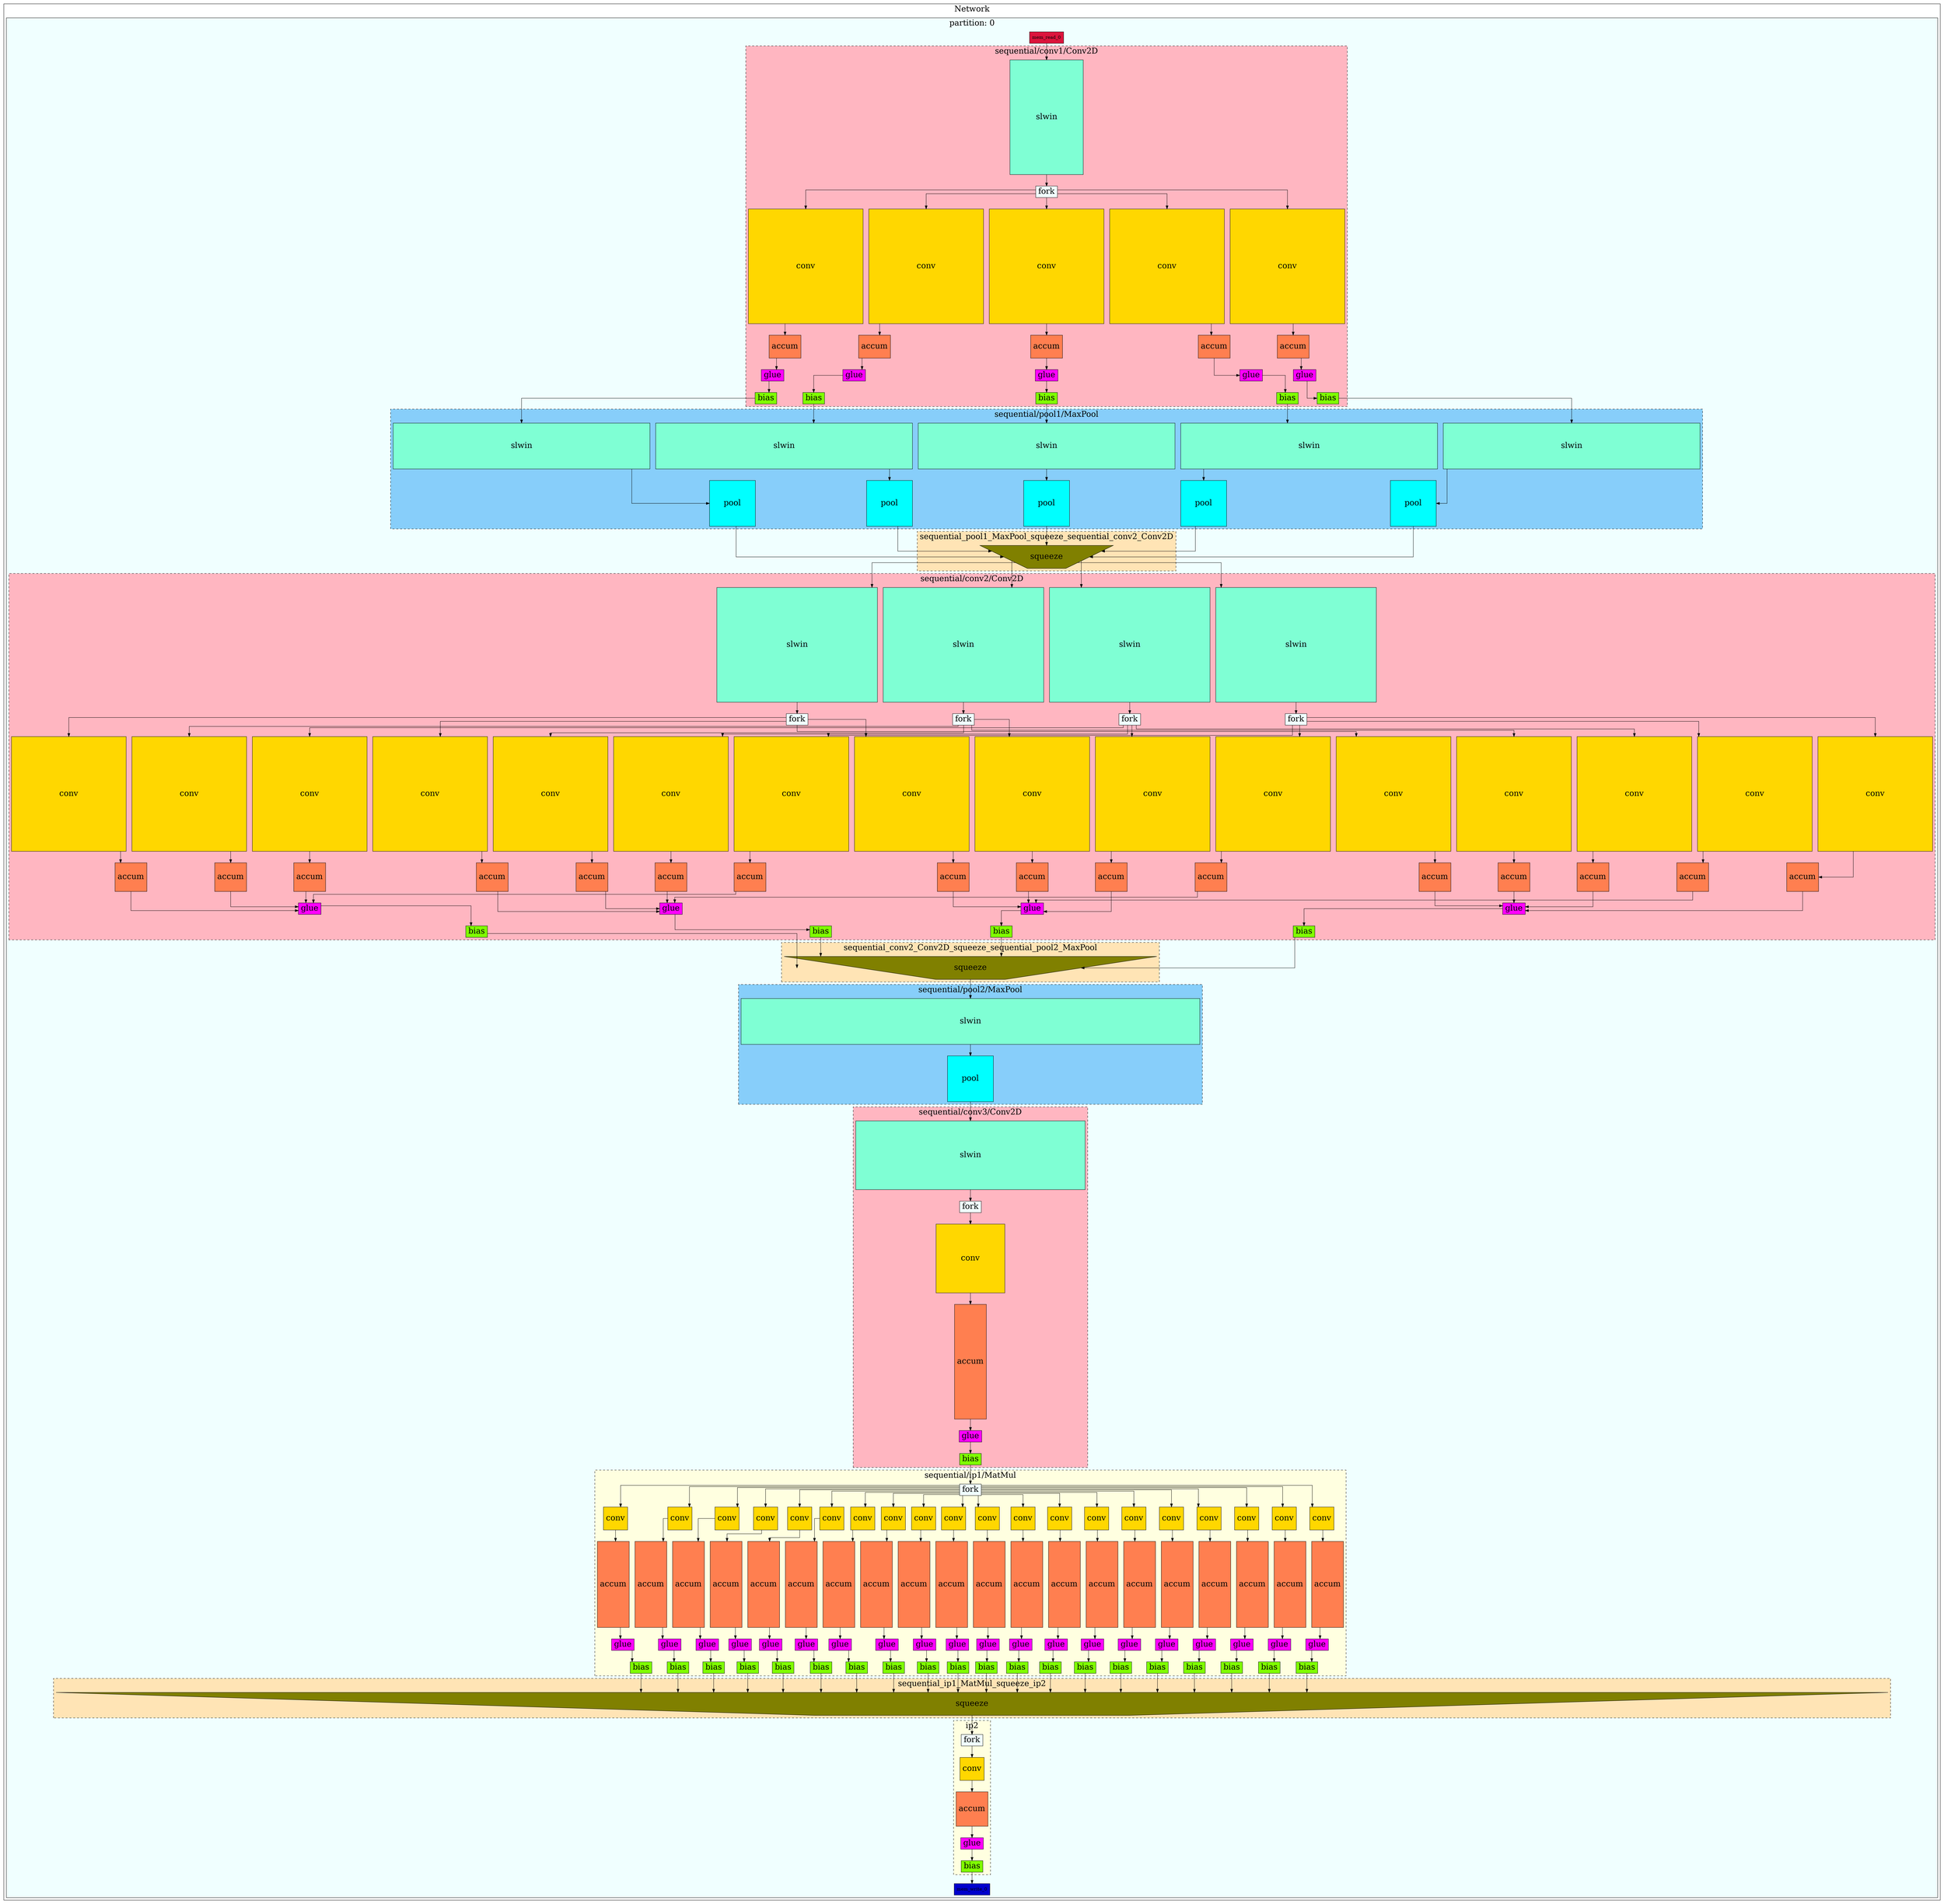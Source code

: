 digraph G {
fontsize=25;
splines=ortho;
subgraph cluster_network {
label=Network;
subgraph cluster_0 {
bgcolor=azure;
fontsize=25;
label="partition: 0";
spline=ortho;
mem_read_0 [fillcolor=crimson, shape=box, style=filled];
mem_write_0 [fillcolor=mediumblue, shape=box, style=filled];
subgraph "cluster_sequential/conv1/Conv2D" {
bgcolor=lightpink;
label="sequential/conv1/Conv2D";
style=dashed;
"sequential/conv1/Conv2D_sw_0_0" [fillcolor=aquamarine, fontsize=25, height=5, label=slwin, shape=box, style=filled, width=3.2];
"sequential/conv1/Conv2D_fork_0_0" [fillcolor=azure, fontsize=25, label=fork, shape=box, style=filled];
"sequential/conv1/Conv2D_sw_0_0" -> "sequential/conv1/Conv2D_fork_0_0";
"sequential/conv1/Conv2D_conv_0_0_0" [fillcolor=gold, fontsize=25, height=5, label=conv, shape=box, style=filled, width=5];
"sequential/conv1/Conv2D_accum_0_0_0" [fillcolor=coral, fontsize=25, height=1.0, label=accum, shape=box, style=filled];
"sequential/conv1/Conv2D_fork_0_0" -> "sequential/conv1/Conv2D_conv_0_0_0";
"sequential/conv1/Conv2D_conv_0_0_0" -> "sequential/conv1/Conv2D_accum_0_0_0";
"sequential/conv1/Conv2D_accum_0_0_0" -> "sequential/conv1/Conv2D_glue_0_0";
"sequential/conv1/Conv2D_conv_0_1_0" [fillcolor=gold, fontsize=25, height=5, label=conv, shape=box, style=filled, width=5];
"sequential/conv1/Conv2D_accum_0_1_0" [fillcolor=coral, fontsize=25, height=1.0, label=accum, shape=box, style=filled];
"sequential/conv1/Conv2D_fork_0_0" -> "sequential/conv1/Conv2D_conv_0_1_0";
"sequential/conv1/Conv2D_conv_0_1_0" -> "sequential/conv1/Conv2D_accum_0_1_0";
"sequential/conv1/Conv2D_accum_0_1_0" -> "sequential/conv1/Conv2D_glue_0_1";
"sequential/conv1/Conv2D_conv_0_2_0" [fillcolor=gold, fontsize=25, height=5, label=conv, shape=box, style=filled, width=5];
"sequential/conv1/Conv2D_accum_0_2_0" [fillcolor=coral, fontsize=25, height=1.0, label=accum, shape=box, style=filled];
"sequential/conv1/Conv2D_fork_0_0" -> "sequential/conv1/Conv2D_conv_0_2_0";
"sequential/conv1/Conv2D_conv_0_2_0" -> "sequential/conv1/Conv2D_accum_0_2_0";
"sequential/conv1/Conv2D_accum_0_2_0" -> "sequential/conv1/Conv2D_glue_0_2";
"sequential/conv1/Conv2D_conv_0_3_0" [fillcolor=gold, fontsize=25, height=5, label=conv, shape=box, style=filled, width=5];
"sequential/conv1/Conv2D_accum_0_3_0" [fillcolor=coral, fontsize=25, height=1.0, label=accum, shape=box, style=filled];
"sequential/conv1/Conv2D_fork_0_0" -> "sequential/conv1/Conv2D_conv_0_3_0";
"sequential/conv1/Conv2D_conv_0_3_0" -> "sequential/conv1/Conv2D_accum_0_3_0";
"sequential/conv1/Conv2D_accum_0_3_0" -> "sequential/conv1/Conv2D_glue_0_3";
"sequential/conv1/Conv2D_conv_0_4_0" [fillcolor=gold, fontsize=25, height=5, label=conv, shape=box, style=filled, width=5];
"sequential/conv1/Conv2D_accum_0_4_0" [fillcolor=coral, fontsize=25, height=1.0, label=accum, shape=box, style=filled];
"sequential/conv1/Conv2D_fork_0_0" -> "sequential/conv1/Conv2D_conv_0_4_0";
"sequential/conv1/Conv2D_conv_0_4_0" -> "sequential/conv1/Conv2D_accum_0_4_0";
"sequential/conv1/Conv2D_accum_0_4_0" -> "sequential/conv1/Conv2D_glue_0_4";
"sequential/conv1/Conv2D_glue_0_0" [fillcolor=fuchsia, fontsize=25, label=glue, shape=box, style=filled];
"sequential/conv1/Conv2D_bias_0_0" [fillcolor=chartreuse, fontsize=25, label=bias, shape=box, style=filled];
"sequential/conv1/Conv2D_glue_0_0" -> "sequential/conv1/Conv2D_bias_0_0";
"sequential/conv1/Conv2D_glue_0_1" [fillcolor=fuchsia, fontsize=25, label=glue, shape=box, style=filled];
"sequential/conv1/Conv2D_bias_0_1" [fillcolor=chartreuse, fontsize=25, label=bias, shape=box, style=filled];
"sequential/conv1/Conv2D_glue_0_1" -> "sequential/conv1/Conv2D_bias_0_1";
"sequential/conv1/Conv2D_glue_0_2" [fillcolor=fuchsia, fontsize=25, label=glue, shape=box, style=filled];
"sequential/conv1/Conv2D_bias_0_2" [fillcolor=chartreuse, fontsize=25, label=bias, shape=box, style=filled];
"sequential/conv1/Conv2D_glue_0_2" -> "sequential/conv1/Conv2D_bias_0_2";
"sequential/conv1/Conv2D_glue_0_3" [fillcolor=fuchsia, fontsize=25, label=glue, shape=box, style=filled];
"sequential/conv1/Conv2D_bias_0_3" [fillcolor=chartreuse, fontsize=25, label=bias, shape=box, style=filled];
"sequential/conv1/Conv2D_glue_0_3" -> "sequential/conv1/Conv2D_bias_0_3";
"sequential/conv1/Conv2D_glue_0_4" [fillcolor=fuchsia, fontsize=25, label=glue, shape=box, style=filled];
"sequential/conv1/Conv2D_bias_0_4" [fillcolor=chartreuse, fontsize=25, label=bias, shape=box, style=filled];
"sequential/conv1/Conv2D_glue_0_4" -> "sequential/conv1/Conv2D_bias_0_4";
}

mem_read_0 -> "sequential/conv1/Conv2D_sw_0_0";
subgraph "cluster_sequential/pool1/MaxPool" {
bgcolor=lightskyblue;
label="sequential/pool1/MaxPool";
style=dashed;
"sequential/pool1/MaxPool_sw_0" [fillcolor=aquamarine, fontsize=25, height=2, label=slwin, shape=box, style=filled, width=11.200000000000001];
"sequential/pool1/MaxPool_pool_0" [fillcolor=cyan, fontsize=25, height=2, label=pool, shape=box, style=filled, width=2];
"sequential/pool1/MaxPool_sw_0" -> "sequential/pool1/MaxPool_pool_0";
"sequential/pool1/MaxPool_sw_1" [fillcolor=aquamarine, fontsize=25, height=2, label=slwin, shape=box, style=filled, width=11.200000000000001];
"sequential/pool1/MaxPool_pool_1" [fillcolor=cyan, fontsize=25, height=2, label=pool, shape=box, style=filled, width=2];
"sequential/pool1/MaxPool_sw_1" -> "sequential/pool1/MaxPool_pool_1";
"sequential/pool1/MaxPool_sw_2" [fillcolor=aquamarine, fontsize=25, height=2, label=slwin, shape=box, style=filled, width=11.200000000000001];
"sequential/pool1/MaxPool_pool_2" [fillcolor=cyan, fontsize=25, height=2, label=pool, shape=box, style=filled, width=2];
"sequential/pool1/MaxPool_sw_2" -> "sequential/pool1/MaxPool_pool_2";
"sequential/pool1/MaxPool_sw_3" [fillcolor=aquamarine, fontsize=25, height=2, label=slwin, shape=box, style=filled, width=11.200000000000001];
"sequential/pool1/MaxPool_pool_3" [fillcolor=cyan, fontsize=25, height=2, label=pool, shape=box, style=filled, width=2];
"sequential/pool1/MaxPool_sw_3" -> "sequential/pool1/MaxPool_pool_3";
"sequential/pool1/MaxPool_sw_4" [fillcolor=aquamarine, fontsize=25, height=2, label=slwin, shape=box, style=filled, width=11.200000000000001];
"sequential/pool1/MaxPool_pool_4" [fillcolor=cyan, fontsize=25, height=2, label=pool, shape=box, style=filled, width=2];
"sequential/pool1/MaxPool_sw_4" -> "sequential/pool1/MaxPool_pool_4";
}

subgraph "cluster_sequential/conv2/Conv2D" {
bgcolor=lightpink;
label="sequential/conv2/Conv2D";
style=dashed;
"sequential/conv2/Conv2D_sw_0_0" [fillcolor=aquamarine, fontsize=25, height=5, label=slwin, shape=box, style=filled, width=7.0];
"sequential/conv2/Conv2D_fork_0_0" [fillcolor=azure, fontsize=25, label=fork, shape=box, style=filled];
"sequential/conv2/Conv2D_sw_0_0" -> "sequential/conv2/Conv2D_fork_0_0";
"sequential/conv2/Conv2D_conv_0_0_0" [fillcolor=gold, fontsize=25, height=5, label=conv, shape=box, style=filled, width=5];
"sequential/conv2/Conv2D_accum_0_0_0" [fillcolor=coral, fontsize=25, height=1.25, label=accum, shape=box, style=filled];
"sequential/conv2/Conv2D_fork_0_0" -> "sequential/conv2/Conv2D_conv_0_0_0";
"sequential/conv2/Conv2D_conv_0_0_0" -> "sequential/conv2/Conv2D_accum_0_0_0";
"sequential/conv2/Conv2D_accum_0_0_0" -> "sequential/conv2/Conv2D_glue_0_0";
"sequential/conv2/Conv2D_conv_0_1_0" [fillcolor=gold, fontsize=25, height=5, label=conv, shape=box, style=filled, width=5];
"sequential/conv2/Conv2D_accum_0_1_0" [fillcolor=coral, fontsize=25, height=1.25, label=accum, shape=box, style=filled];
"sequential/conv2/Conv2D_fork_0_0" -> "sequential/conv2/Conv2D_conv_0_1_0";
"sequential/conv2/Conv2D_conv_0_1_0" -> "sequential/conv2/Conv2D_accum_0_1_0";
"sequential/conv2/Conv2D_accum_0_1_0" -> "sequential/conv2/Conv2D_glue_0_1";
"sequential/conv2/Conv2D_conv_0_2_0" [fillcolor=gold, fontsize=25, height=5, label=conv, shape=box, style=filled, width=5];
"sequential/conv2/Conv2D_accum_0_2_0" [fillcolor=coral, fontsize=25, height=1.25, label=accum, shape=box, style=filled];
"sequential/conv2/Conv2D_fork_0_0" -> "sequential/conv2/Conv2D_conv_0_2_0";
"sequential/conv2/Conv2D_conv_0_2_0" -> "sequential/conv2/Conv2D_accum_0_2_0";
"sequential/conv2/Conv2D_accum_0_2_0" -> "sequential/conv2/Conv2D_glue_0_2";
"sequential/conv2/Conv2D_conv_0_3_0" [fillcolor=gold, fontsize=25, height=5, label=conv, shape=box, style=filled, width=5];
"sequential/conv2/Conv2D_accum_0_3_0" [fillcolor=coral, fontsize=25, height=1.25, label=accum, shape=box, style=filled];
"sequential/conv2/Conv2D_fork_0_0" -> "sequential/conv2/Conv2D_conv_0_3_0";
"sequential/conv2/Conv2D_conv_0_3_0" -> "sequential/conv2/Conv2D_accum_0_3_0";
"sequential/conv2/Conv2D_accum_0_3_0" -> "sequential/conv2/Conv2D_glue_0_3";
"sequential/conv2/Conv2D_sw_0_1" [fillcolor=aquamarine, fontsize=25, height=5, label=slwin, shape=box, style=filled, width=7.0];
"sequential/conv2/Conv2D_fork_0_1" [fillcolor=azure, fontsize=25, label=fork, shape=box, style=filled];
"sequential/conv2/Conv2D_sw_0_1" -> "sequential/conv2/Conv2D_fork_0_1";
"sequential/conv2/Conv2D_conv_0_0_1" [fillcolor=gold, fontsize=25, height=5, label=conv, shape=box, style=filled, width=5];
"sequential/conv2/Conv2D_accum_0_0_1" [fillcolor=coral, fontsize=25, height=1.25, label=accum, shape=box, style=filled];
"sequential/conv2/Conv2D_fork_0_1" -> "sequential/conv2/Conv2D_conv_0_0_1";
"sequential/conv2/Conv2D_conv_0_0_1" -> "sequential/conv2/Conv2D_accum_0_0_1";
"sequential/conv2/Conv2D_accum_0_0_1" -> "sequential/conv2/Conv2D_glue_0_0";
"sequential/conv2/Conv2D_conv_0_1_1" [fillcolor=gold, fontsize=25, height=5, label=conv, shape=box, style=filled, width=5];
"sequential/conv2/Conv2D_accum_0_1_1" [fillcolor=coral, fontsize=25, height=1.25, label=accum, shape=box, style=filled];
"sequential/conv2/Conv2D_fork_0_1" -> "sequential/conv2/Conv2D_conv_0_1_1";
"sequential/conv2/Conv2D_conv_0_1_1" -> "sequential/conv2/Conv2D_accum_0_1_1";
"sequential/conv2/Conv2D_accum_0_1_1" -> "sequential/conv2/Conv2D_glue_0_1";
"sequential/conv2/Conv2D_conv_0_2_1" [fillcolor=gold, fontsize=25, height=5, label=conv, shape=box, style=filled, width=5];
"sequential/conv2/Conv2D_accum_0_2_1" [fillcolor=coral, fontsize=25, height=1.25, label=accum, shape=box, style=filled];
"sequential/conv2/Conv2D_fork_0_1" -> "sequential/conv2/Conv2D_conv_0_2_1";
"sequential/conv2/Conv2D_conv_0_2_1" -> "sequential/conv2/Conv2D_accum_0_2_1";
"sequential/conv2/Conv2D_accum_0_2_1" -> "sequential/conv2/Conv2D_glue_0_2";
"sequential/conv2/Conv2D_conv_0_3_1" [fillcolor=gold, fontsize=25, height=5, label=conv, shape=box, style=filled, width=5];
"sequential/conv2/Conv2D_accum_0_3_1" [fillcolor=coral, fontsize=25, height=1.25, label=accum, shape=box, style=filled];
"sequential/conv2/Conv2D_fork_0_1" -> "sequential/conv2/Conv2D_conv_0_3_1";
"sequential/conv2/Conv2D_conv_0_3_1" -> "sequential/conv2/Conv2D_accum_0_3_1";
"sequential/conv2/Conv2D_accum_0_3_1" -> "sequential/conv2/Conv2D_glue_0_3";
"sequential/conv2/Conv2D_sw_0_2" [fillcolor=aquamarine, fontsize=25, height=5, label=slwin, shape=box, style=filled, width=7.0];
"sequential/conv2/Conv2D_fork_0_2" [fillcolor=azure, fontsize=25, label=fork, shape=box, style=filled];
"sequential/conv2/Conv2D_sw_0_2" -> "sequential/conv2/Conv2D_fork_0_2";
"sequential/conv2/Conv2D_conv_0_0_2" [fillcolor=gold, fontsize=25, height=5, label=conv, shape=box, style=filled, width=5];
"sequential/conv2/Conv2D_accum_0_0_2" [fillcolor=coral, fontsize=25, height=1.25, label=accum, shape=box, style=filled];
"sequential/conv2/Conv2D_fork_0_2" -> "sequential/conv2/Conv2D_conv_0_0_2";
"sequential/conv2/Conv2D_conv_0_0_2" -> "sequential/conv2/Conv2D_accum_0_0_2";
"sequential/conv2/Conv2D_accum_0_0_2" -> "sequential/conv2/Conv2D_glue_0_0";
"sequential/conv2/Conv2D_conv_0_1_2" [fillcolor=gold, fontsize=25, height=5, label=conv, shape=box, style=filled, width=5];
"sequential/conv2/Conv2D_accum_0_1_2" [fillcolor=coral, fontsize=25, height=1.25, label=accum, shape=box, style=filled];
"sequential/conv2/Conv2D_fork_0_2" -> "sequential/conv2/Conv2D_conv_0_1_2";
"sequential/conv2/Conv2D_conv_0_1_2" -> "sequential/conv2/Conv2D_accum_0_1_2";
"sequential/conv2/Conv2D_accum_0_1_2" -> "sequential/conv2/Conv2D_glue_0_1";
"sequential/conv2/Conv2D_conv_0_2_2" [fillcolor=gold, fontsize=25, height=5, label=conv, shape=box, style=filled, width=5];
"sequential/conv2/Conv2D_accum_0_2_2" [fillcolor=coral, fontsize=25, height=1.25, label=accum, shape=box, style=filled];
"sequential/conv2/Conv2D_fork_0_2" -> "sequential/conv2/Conv2D_conv_0_2_2";
"sequential/conv2/Conv2D_conv_0_2_2" -> "sequential/conv2/Conv2D_accum_0_2_2";
"sequential/conv2/Conv2D_accum_0_2_2" -> "sequential/conv2/Conv2D_glue_0_2";
"sequential/conv2/Conv2D_conv_0_3_2" [fillcolor=gold, fontsize=25, height=5, label=conv, shape=box, style=filled, width=5];
"sequential/conv2/Conv2D_accum_0_3_2" [fillcolor=coral, fontsize=25, height=1.25, label=accum, shape=box, style=filled];
"sequential/conv2/Conv2D_fork_0_2" -> "sequential/conv2/Conv2D_conv_0_3_2";
"sequential/conv2/Conv2D_conv_0_3_2" -> "sequential/conv2/Conv2D_accum_0_3_2";
"sequential/conv2/Conv2D_accum_0_3_2" -> "sequential/conv2/Conv2D_glue_0_3";
"sequential/conv2/Conv2D_sw_0_3" [fillcolor=aquamarine, fontsize=25, height=5, label=slwin, shape=box, style=filled, width=7.0];
"sequential/conv2/Conv2D_fork_0_3" [fillcolor=azure, fontsize=25, label=fork, shape=box, style=filled];
"sequential/conv2/Conv2D_sw_0_3" -> "sequential/conv2/Conv2D_fork_0_3";
"sequential/conv2/Conv2D_conv_0_0_3" [fillcolor=gold, fontsize=25, height=5, label=conv, shape=box, style=filled, width=5];
"sequential/conv2/Conv2D_accum_0_0_3" [fillcolor=coral, fontsize=25, height=1.25, label=accum, shape=box, style=filled];
"sequential/conv2/Conv2D_fork_0_3" -> "sequential/conv2/Conv2D_conv_0_0_3";
"sequential/conv2/Conv2D_conv_0_0_3" -> "sequential/conv2/Conv2D_accum_0_0_3";
"sequential/conv2/Conv2D_accum_0_0_3" -> "sequential/conv2/Conv2D_glue_0_0";
"sequential/conv2/Conv2D_conv_0_1_3" [fillcolor=gold, fontsize=25, height=5, label=conv, shape=box, style=filled, width=5];
"sequential/conv2/Conv2D_accum_0_1_3" [fillcolor=coral, fontsize=25, height=1.25, label=accum, shape=box, style=filled];
"sequential/conv2/Conv2D_fork_0_3" -> "sequential/conv2/Conv2D_conv_0_1_3";
"sequential/conv2/Conv2D_conv_0_1_3" -> "sequential/conv2/Conv2D_accum_0_1_3";
"sequential/conv2/Conv2D_accum_0_1_3" -> "sequential/conv2/Conv2D_glue_0_1";
"sequential/conv2/Conv2D_conv_0_2_3" [fillcolor=gold, fontsize=25, height=5, label=conv, shape=box, style=filled, width=5];
"sequential/conv2/Conv2D_accum_0_2_3" [fillcolor=coral, fontsize=25, height=1.25, label=accum, shape=box, style=filled];
"sequential/conv2/Conv2D_fork_0_3" -> "sequential/conv2/Conv2D_conv_0_2_3";
"sequential/conv2/Conv2D_conv_0_2_3" -> "sequential/conv2/Conv2D_accum_0_2_3";
"sequential/conv2/Conv2D_accum_0_2_3" -> "sequential/conv2/Conv2D_glue_0_2";
"sequential/conv2/Conv2D_conv_0_3_3" [fillcolor=gold, fontsize=25, height=5, label=conv, shape=box, style=filled, width=5];
"sequential/conv2/Conv2D_accum_0_3_3" [fillcolor=coral, fontsize=25, height=1.25, label=accum, shape=box, style=filled];
"sequential/conv2/Conv2D_fork_0_3" -> "sequential/conv2/Conv2D_conv_0_3_3";
"sequential/conv2/Conv2D_conv_0_3_3" -> "sequential/conv2/Conv2D_accum_0_3_3";
"sequential/conv2/Conv2D_accum_0_3_3" -> "sequential/conv2/Conv2D_glue_0_3";
"sequential/conv2/Conv2D_glue_0_0" [fillcolor=fuchsia, fontsize=25, label=glue, shape=box, style=filled];
"sequential/conv2/Conv2D_bias_0_0" [fillcolor=chartreuse, fontsize=25, label=bias, shape=box, style=filled];
"sequential/conv2/Conv2D_glue_0_0" -> "sequential/conv2/Conv2D_bias_0_0";
"sequential/conv2/Conv2D_glue_0_1" [fillcolor=fuchsia, fontsize=25, label=glue, shape=box, style=filled];
"sequential/conv2/Conv2D_bias_0_1" [fillcolor=chartreuse, fontsize=25, label=bias, shape=box, style=filled];
"sequential/conv2/Conv2D_glue_0_1" -> "sequential/conv2/Conv2D_bias_0_1";
"sequential/conv2/Conv2D_glue_0_2" [fillcolor=fuchsia, fontsize=25, label=glue, shape=box, style=filled];
"sequential/conv2/Conv2D_bias_0_2" [fillcolor=chartreuse, fontsize=25, label=bias, shape=box, style=filled];
"sequential/conv2/Conv2D_glue_0_2" -> "sequential/conv2/Conv2D_bias_0_2";
"sequential/conv2/Conv2D_glue_0_3" [fillcolor=fuchsia, fontsize=25, label=glue, shape=box, style=filled];
"sequential/conv2/Conv2D_bias_0_3" [fillcolor=chartreuse, fontsize=25, label=bias, shape=box, style=filled];
"sequential/conv2/Conv2D_glue_0_3" -> "sequential/conv2/Conv2D_bias_0_3";
}

subgraph "cluster_sequential/pool2/MaxPool" {
bgcolor=lightskyblue;
label="sequential/pool2/MaxPool";
style=dashed;
"sequential/pool2/MaxPool_sw_0" [fillcolor=aquamarine, fontsize=25, height=2, label=slwin, shape=box, style=filled, width=20.0];
"sequential/pool2/MaxPool_pool_0" [fillcolor=cyan, fontsize=25, height=2, label=pool, shape=box, style=filled, width=2];
"sequential/pool2/MaxPool_sw_0" -> "sequential/pool2/MaxPool_pool_0";
}

subgraph "cluster_sequential/conv3/Conv2D" {
bgcolor=lightpink;
label="sequential/conv3/Conv2D";
style=dashed;
"sequential/conv3/Conv2D_sw_0_0" [fillcolor=aquamarine, fontsize=25, height=3, label=slwin, shape=box, style=filled, width=10.0];
"sequential/conv3/Conv2D_fork_0_0" [fillcolor=azure, fontsize=25, label=fork, shape=box, style=filled];
"sequential/conv3/Conv2D_sw_0_0" -> "sequential/conv3/Conv2D_fork_0_0";
"sequential/conv3/Conv2D_conv_0_0_0" [fillcolor=gold, fontsize=25, height=3, label=conv, shape=box, style=filled, width=3];
"sequential/conv3/Conv2D_accum_0_0_0" [fillcolor=coral, fontsize=25, height=5.0, label=accum, shape=box, style=filled];
"sequential/conv3/Conv2D_fork_0_0" -> "sequential/conv3/Conv2D_conv_0_0_0";
"sequential/conv3/Conv2D_conv_0_0_0" -> "sequential/conv3/Conv2D_accum_0_0_0";
"sequential/conv3/Conv2D_accum_0_0_0" -> "sequential/conv3/Conv2D_glue_0_0";
"sequential/conv3/Conv2D_glue_0_0" [fillcolor=fuchsia, fontsize=25, label=glue, shape=box, style=filled];
"sequential/conv3/Conv2D_bias_0_0" [fillcolor=chartreuse, fontsize=25, label=bias, shape=box, style=filled];
"sequential/conv3/Conv2D_glue_0_0" -> "sequential/conv3/Conv2D_bias_0_0";
}

subgraph "cluster_sequential/ip1/MatMul" {
bgcolor=lightyellow;
label="sequential/ip1/MatMul";
style=dashed;
"sequential/ip1/MatMul_fork_0" [fillcolor=azure, fontsize=25, label=fork, shape=box, style=filled];
"sequential/ip1/MatMul_conv_0_0" [fillcolor=gold, fontsize=25, height=1, label=conv, shape=box, style=filled, width=1];
"sequential/ip1/MatMul_accum_0_0" [fillcolor=coral, fontsize=25, height=3.75, label=accum, shape=box, style=filled];
"sequential/ip1/MatMul_glue_0" [fillcolor=fuchsia, fontsize=25, label=glue, shape=box, style=filled];
"sequential/ip1/MatMul_bias_0" [fillcolor=chartreuse, fontsize=25, label=bias, shape=box, style=filled];
"sequential/ip1/MatMul_fork_0" -> "sequential/ip1/MatMul_conv_0_0";
"sequential/ip1/MatMul_conv_0_0" -> "sequential/ip1/MatMul_accum_0_0";
"sequential/ip1/MatMul_accum_0_0" -> "sequential/ip1/MatMul_glue_0";
"sequential/ip1/MatMul_glue_0" -> "sequential/ip1/MatMul_bias_0";
"sequential/ip1/MatMul_conv_1_0" [fillcolor=gold, fontsize=25, height=1, label=conv, shape=box, style=filled, width=1];
"sequential/ip1/MatMul_accum_1_0" [fillcolor=coral, fontsize=25, height=3.75, label=accum, shape=box, style=filled];
"sequential/ip1/MatMul_glue_1" [fillcolor=fuchsia, fontsize=25, label=glue, shape=box, style=filled];
"sequential/ip1/MatMul_bias_1" [fillcolor=chartreuse, fontsize=25, label=bias, shape=box, style=filled];
"sequential/ip1/MatMul_fork_0" -> "sequential/ip1/MatMul_conv_1_0";
"sequential/ip1/MatMul_conv_1_0" -> "sequential/ip1/MatMul_accum_1_0";
"sequential/ip1/MatMul_accum_1_0" -> "sequential/ip1/MatMul_glue_1";
"sequential/ip1/MatMul_glue_1" -> "sequential/ip1/MatMul_bias_1";
"sequential/ip1/MatMul_conv_2_0" [fillcolor=gold, fontsize=25, height=1, label=conv, shape=box, style=filled, width=1];
"sequential/ip1/MatMul_accum_2_0" [fillcolor=coral, fontsize=25, height=3.75, label=accum, shape=box, style=filled];
"sequential/ip1/MatMul_glue_2" [fillcolor=fuchsia, fontsize=25, label=glue, shape=box, style=filled];
"sequential/ip1/MatMul_bias_2" [fillcolor=chartreuse, fontsize=25, label=bias, shape=box, style=filled];
"sequential/ip1/MatMul_fork_0" -> "sequential/ip1/MatMul_conv_2_0";
"sequential/ip1/MatMul_conv_2_0" -> "sequential/ip1/MatMul_accum_2_0";
"sequential/ip1/MatMul_accum_2_0" -> "sequential/ip1/MatMul_glue_2";
"sequential/ip1/MatMul_glue_2" -> "sequential/ip1/MatMul_bias_2";
"sequential/ip1/MatMul_conv_3_0" [fillcolor=gold, fontsize=25, height=1, label=conv, shape=box, style=filled, width=1];
"sequential/ip1/MatMul_accum_3_0" [fillcolor=coral, fontsize=25, height=3.75, label=accum, shape=box, style=filled];
"sequential/ip1/MatMul_glue_3" [fillcolor=fuchsia, fontsize=25, label=glue, shape=box, style=filled];
"sequential/ip1/MatMul_bias_3" [fillcolor=chartreuse, fontsize=25, label=bias, shape=box, style=filled];
"sequential/ip1/MatMul_fork_0" -> "sequential/ip1/MatMul_conv_3_0";
"sequential/ip1/MatMul_conv_3_0" -> "sequential/ip1/MatMul_accum_3_0";
"sequential/ip1/MatMul_accum_3_0" -> "sequential/ip1/MatMul_glue_3";
"sequential/ip1/MatMul_glue_3" -> "sequential/ip1/MatMul_bias_3";
"sequential/ip1/MatMul_conv_4_0" [fillcolor=gold, fontsize=25, height=1, label=conv, shape=box, style=filled, width=1];
"sequential/ip1/MatMul_accum_4_0" [fillcolor=coral, fontsize=25, height=3.75, label=accum, shape=box, style=filled];
"sequential/ip1/MatMul_glue_4" [fillcolor=fuchsia, fontsize=25, label=glue, shape=box, style=filled];
"sequential/ip1/MatMul_bias_4" [fillcolor=chartreuse, fontsize=25, label=bias, shape=box, style=filled];
"sequential/ip1/MatMul_fork_0" -> "sequential/ip1/MatMul_conv_4_0";
"sequential/ip1/MatMul_conv_4_0" -> "sequential/ip1/MatMul_accum_4_0";
"sequential/ip1/MatMul_accum_4_0" -> "sequential/ip1/MatMul_glue_4";
"sequential/ip1/MatMul_glue_4" -> "sequential/ip1/MatMul_bias_4";
"sequential/ip1/MatMul_conv_5_0" [fillcolor=gold, fontsize=25, height=1, label=conv, shape=box, style=filled, width=1];
"sequential/ip1/MatMul_accum_5_0" [fillcolor=coral, fontsize=25, height=3.75, label=accum, shape=box, style=filled];
"sequential/ip1/MatMul_glue_5" [fillcolor=fuchsia, fontsize=25, label=glue, shape=box, style=filled];
"sequential/ip1/MatMul_bias_5" [fillcolor=chartreuse, fontsize=25, label=bias, shape=box, style=filled];
"sequential/ip1/MatMul_fork_0" -> "sequential/ip1/MatMul_conv_5_0";
"sequential/ip1/MatMul_conv_5_0" -> "sequential/ip1/MatMul_accum_5_0";
"sequential/ip1/MatMul_accum_5_0" -> "sequential/ip1/MatMul_glue_5";
"sequential/ip1/MatMul_glue_5" -> "sequential/ip1/MatMul_bias_5";
"sequential/ip1/MatMul_conv_6_0" [fillcolor=gold, fontsize=25, height=1, label=conv, shape=box, style=filled, width=1];
"sequential/ip1/MatMul_accum_6_0" [fillcolor=coral, fontsize=25, height=3.75, label=accum, shape=box, style=filled];
"sequential/ip1/MatMul_glue_6" [fillcolor=fuchsia, fontsize=25, label=glue, shape=box, style=filled];
"sequential/ip1/MatMul_bias_6" [fillcolor=chartreuse, fontsize=25, label=bias, shape=box, style=filled];
"sequential/ip1/MatMul_fork_0" -> "sequential/ip1/MatMul_conv_6_0";
"sequential/ip1/MatMul_conv_6_0" -> "sequential/ip1/MatMul_accum_6_0";
"sequential/ip1/MatMul_accum_6_0" -> "sequential/ip1/MatMul_glue_6";
"sequential/ip1/MatMul_glue_6" -> "sequential/ip1/MatMul_bias_6";
"sequential/ip1/MatMul_conv_7_0" [fillcolor=gold, fontsize=25, height=1, label=conv, shape=box, style=filled, width=1];
"sequential/ip1/MatMul_accum_7_0" [fillcolor=coral, fontsize=25, height=3.75, label=accum, shape=box, style=filled];
"sequential/ip1/MatMul_glue_7" [fillcolor=fuchsia, fontsize=25, label=glue, shape=box, style=filled];
"sequential/ip1/MatMul_bias_7" [fillcolor=chartreuse, fontsize=25, label=bias, shape=box, style=filled];
"sequential/ip1/MatMul_fork_0" -> "sequential/ip1/MatMul_conv_7_0";
"sequential/ip1/MatMul_conv_7_0" -> "sequential/ip1/MatMul_accum_7_0";
"sequential/ip1/MatMul_accum_7_0" -> "sequential/ip1/MatMul_glue_7";
"sequential/ip1/MatMul_glue_7" -> "sequential/ip1/MatMul_bias_7";
"sequential/ip1/MatMul_conv_8_0" [fillcolor=gold, fontsize=25, height=1, label=conv, shape=box, style=filled, width=1];
"sequential/ip1/MatMul_accum_8_0" [fillcolor=coral, fontsize=25, height=3.75, label=accum, shape=box, style=filled];
"sequential/ip1/MatMul_glue_8" [fillcolor=fuchsia, fontsize=25, label=glue, shape=box, style=filled];
"sequential/ip1/MatMul_bias_8" [fillcolor=chartreuse, fontsize=25, label=bias, shape=box, style=filled];
"sequential/ip1/MatMul_fork_0" -> "sequential/ip1/MatMul_conv_8_0";
"sequential/ip1/MatMul_conv_8_0" -> "sequential/ip1/MatMul_accum_8_0";
"sequential/ip1/MatMul_accum_8_0" -> "sequential/ip1/MatMul_glue_8";
"sequential/ip1/MatMul_glue_8" -> "sequential/ip1/MatMul_bias_8";
"sequential/ip1/MatMul_conv_9_0" [fillcolor=gold, fontsize=25, height=1, label=conv, shape=box, style=filled, width=1];
"sequential/ip1/MatMul_accum_9_0" [fillcolor=coral, fontsize=25, height=3.75, label=accum, shape=box, style=filled];
"sequential/ip1/MatMul_glue_9" [fillcolor=fuchsia, fontsize=25, label=glue, shape=box, style=filled];
"sequential/ip1/MatMul_bias_9" [fillcolor=chartreuse, fontsize=25, label=bias, shape=box, style=filled];
"sequential/ip1/MatMul_fork_0" -> "sequential/ip1/MatMul_conv_9_0";
"sequential/ip1/MatMul_conv_9_0" -> "sequential/ip1/MatMul_accum_9_0";
"sequential/ip1/MatMul_accum_9_0" -> "sequential/ip1/MatMul_glue_9";
"sequential/ip1/MatMul_glue_9" -> "sequential/ip1/MatMul_bias_9";
"sequential/ip1/MatMul_conv_10_0" [fillcolor=gold, fontsize=25, height=1, label=conv, shape=box, style=filled, width=1];
"sequential/ip1/MatMul_accum_10_0" [fillcolor=coral, fontsize=25, height=3.75, label=accum, shape=box, style=filled];
"sequential/ip1/MatMul_glue_10" [fillcolor=fuchsia, fontsize=25, label=glue, shape=box, style=filled];
"sequential/ip1/MatMul_bias_10" [fillcolor=chartreuse, fontsize=25, label=bias, shape=box, style=filled];
"sequential/ip1/MatMul_fork_0" -> "sequential/ip1/MatMul_conv_10_0";
"sequential/ip1/MatMul_conv_10_0" -> "sequential/ip1/MatMul_accum_10_0";
"sequential/ip1/MatMul_accum_10_0" -> "sequential/ip1/MatMul_glue_10";
"sequential/ip1/MatMul_glue_10" -> "sequential/ip1/MatMul_bias_10";
"sequential/ip1/MatMul_conv_11_0" [fillcolor=gold, fontsize=25, height=1, label=conv, shape=box, style=filled, width=1];
"sequential/ip1/MatMul_accum_11_0" [fillcolor=coral, fontsize=25, height=3.75, label=accum, shape=box, style=filled];
"sequential/ip1/MatMul_glue_11" [fillcolor=fuchsia, fontsize=25, label=glue, shape=box, style=filled];
"sequential/ip1/MatMul_bias_11" [fillcolor=chartreuse, fontsize=25, label=bias, shape=box, style=filled];
"sequential/ip1/MatMul_fork_0" -> "sequential/ip1/MatMul_conv_11_0";
"sequential/ip1/MatMul_conv_11_0" -> "sequential/ip1/MatMul_accum_11_0";
"sequential/ip1/MatMul_accum_11_0" -> "sequential/ip1/MatMul_glue_11";
"sequential/ip1/MatMul_glue_11" -> "sequential/ip1/MatMul_bias_11";
"sequential/ip1/MatMul_conv_12_0" [fillcolor=gold, fontsize=25, height=1, label=conv, shape=box, style=filled, width=1];
"sequential/ip1/MatMul_accum_12_0" [fillcolor=coral, fontsize=25, height=3.75, label=accum, shape=box, style=filled];
"sequential/ip1/MatMul_glue_12" [fillcolor=fuchsia, fontsize=25, label=glue, shape=box, style=filled];
"sequential/ip1/MatMul_bias_12" [fillcolor=chartreuse, fontsize=25, label=bias, shape=box, style=filled];
"sequential/ip1/MatMul_fork_0" -> "sequential/ip1/MatMul_conv_12_0";
"sequential/ip1/MatMul_conv_12_0" -> "sequential/ip1/MatMul_accum_12_0";
"sequential/ip1/MatMul_accum_12_0" -> "sequential/ip1/MatMul_glue_12";
"sequential/ip1/MatMul_glue_12" -> "sequential/ip1/MatMul_bias_12";
"sequential/ip1/MatMul_conv_13_0" [fillcolor=gold, fontsize=25, height=1, label=conv, shape=box, style=filled, width=1];
"sequential/ip1/MatMul_accum_13_0" [fillcolor=coral, fontsize=25, height=3.75, label=accum, shape=box, style=filled];
"sequential/ip1/MatMul_glue_13" [fillcolor=fuchsia, fontsize=25, label=glue, shape=box, style=filled];
"sequential/ip1/MatMul_bias_13" [fillcolor=chartreuse, fontsize=25, label=bias, shape=box, style=filled];
"sequential/ip1/MatMul_fork_0" -> "sequential/ip1/MatMul_conv_13_0";
"sequential/ip1/MatMul_conv_13_0" -> "sequential/ip1/MatMul_accum_13_0";
"sequential/ip1/MatMul_accum_13_0" -> "sequential/ip1/MatMul_glue_13";
"sequential/ip1/MatMul_glue_13" -> "sequential/ip1/MatMul_bias_13";
"sequential/ip1/MatMul_conv_14_0" [fillcolor=gold, fontsize=25, height=1, label=conv, shape=box, style=filled, width=1];
"sequential/ip1/MatMul_accum_14_0" [fillcolor=coral, fontsize=25, height=3.75, label=accum, shape=box, style=filled];
"sequential/ip1/MatMul_glue_14" [fillcolor=fuchsia, fontsize=25, label=glue, shape=box, style=filled];
"sequential/ip1/MatMul_bias_14" [fillcolor=chartreuse, fontsize=25, label=bias, shape=box, style=filled];
"sequential/ip1/MatMul_fork_0" -> "sequential/ip1/MatMul_conv_14_0";
"sequential/ip1/MatMul_conv_14_0" -> "sequential/ip1/MatMul_accum_14_0";
"sequential/ip1/MatMul_accum_14_0" -> "sequential/ip1/MatMul_glue_14";
"sequential/ip1/MatMul_glue_14" -> "sequential/ip1/MatMul_bias_14";
"sequential/ip1/MatMul_conv_15_0" [fillcolor=gold, fontsize=25, height=1, label=conv, shape=box, style=filled, width=1];
"sequential/ip1/MatMul_accum_15_0" [fillcolor=coral, fontsize=25, height=3.75, label=accum, shape=box, style=filled];
"sequential/ip1/MatMul_glue_15" [fillcolor=fuchsia, fontsize=25, label=glue, shape=box, style=filled];
"sequential/ip1/MatMul_bias_15" [fillcolor=chartreuse, fontsize=25, label=bias, shape=box, style=filled];
"sequential/ip1/MatMul_fork_0" -> "sequential/ip1/MatMul_conv_15_0";
"sequential/ip1/MatMul_conv_15_0" -> "sequential/ip1/MatMul_accum_15_0";
"sequential/ip1/MatMul_accum_15_0" -> "sequential/ip1/MatMul_glue_15";
"sequential/ip1/MatMul_glue_15" -> "sequential/ip1/MatMul_bias_15";
"sequential/ip1/MatMul_conv_16_0" [fillcolor=gold, fontsize=25, height=1, label=conv, shape=box, style=filled, width=1];
"sequential/ip1/MatMul_accum_16_0" [fillcolor=coral, fontsize=25, height=3.75, label=accum, shape=box, style=filled];
"sequential/ip1/MatMul_glue_16" [fillcolor=fuchsia, fontsize=25, label=glue, shape=box, style=filled];
"sequential/ip1/MatMul_bias_16" [fillcolor=chartreuse, fontsize=25, label=bias, shape=box, style=filled];
"sequential/ip1/MatMul_fork_0" -> "sequential/ip1/MatMul_conv_16_0";
"sequential/ip1/MatMul_conv_16_0" -> "sequential/ip1/MatMul_accum_16_0";
"sequential/ip1/MatMul_accum_16_0" -> "sequential/ip1/MatMul_glue_16";
"sequential/ip1/MatMul_glue_16" -> "sequential/ip1/MatMul_bias_16";
"sequential/ip1/MatMul_conv_17_0" [fillcolor=gold, fontsize=25, height=1, label=conv, shape=box, style=filled, width=1];
"sequential/ip1/MatMul_accum_17_0" [fillcolor=coral, fontsize=25, height=3.75, label=accum, shape=box, style=filled];
"sequential/ip1/MatMul_glue_17" [fillcolor=fuchsia, fontsize=25, label=glue, shape=box, style=filled];
"sequential/ip1/MatMul_bias_17" [fillcolor=chartreuse, fontsize=25, label=bias, shape=box, style=filled];
"sequential/ip1/MatMul_fork_0" -> "sequential/ip1/MatMul_conv_17_0";
"sequential/ip1/MatMul_conv_17_0" -> "sequential/ip1/MatMul_accum_17_0";
"sequential/ip1/MatMul_accum_17_0" -> "sequential/ip1/MatMul_glue_17";
"sequential/ip1/MatMul_glue_17" -> "sequential/ip1/MatMul_bias_17";
"sequential/ip1/MatMul_conv_18_0" [fillcolor=gold, fontsize=25, height=1, label=conv, shape=box, style=filled, width=1];
"sequential/ip1/MatMul_accum_18_0" [fillcolor=coral, fontsize=25, height=3.75, label=accum, shape=box, style=filled];
"sequential/ip1/MatMul_glue_18" [fillcolor=fuchsia, fontsize=25, label=glue, shape=box, style=filled];
"sequential/ip1/MatMul_bias_18" [fillcolor=chartreuse, fontsize=25, label=bias, shape=box, style=filled];
"sequential/ip1/MatMul_fork_0" -> "sequential/ip1/MatMul_conv_18_0";
"sequential/ip1/MatMul_conv_18_0" -> "sequential/ip1/MatMul_accum_18_0";
"sequential/ip1/MatMul_accum_18_0" -> "sequential/ip1/MatMul_glue_18";
"sequential/ip1/MatMul_glue_18" -> "sequential/ip1/MatMul_bias_18";
"sequential/ip1/MatMul_conv_19_0" [fillcolor=gold, fontsize=25, height=1, label=conv, shape=box, style=filled, width=1];
"sequential/ip1/MatMul_accum_19_0" [fillcolor=coral, fontsize=25, height=3.75, label=accum, shape=box, style=filled];
"sequential/ip1/MatMul_glue_19" [fillcolor=fuchsia, fontsize=25, label=glue, shape=box, style=filled];
"sequential/ip1/MatMul_bias_19" [fillcolor=chartreuse, fontsize=25, label=bias, shape=box, style=filled];
"sequential/ip1/MatMul_fork_0" -> "sequential/ip1/MatMul_conv_19_0";
"sequential/ip1/MatMul_conv_19_0" -> "sequential/ip1/MatMul_accum_19_0";
"sequential/ip1/MatMul_accum_19_0" -> "sequential/ip1/MatMul_glue_19";
"sequential/ip1/MatMul_glue_19" -> "sequential/ip1/MatMul_bias_19";
}

subgraph cluster_ip2 {
bgcolor=lightyellow;
label=ip2;
style=dashed;
ip2_fork_0 [fillcolor=azure, fontsize=25, label=fork, shape=box, style=filled];
ip2_conv_0_0 [fillcolor=gold, fontsize=25, height=1, label=conv, shape=box, style=filled, width=1];
ip2_accum_0_0 [fillcolor=coral, fontsize=25, height=1.5, label=accum, shape=box, style=filled];
ip2_glue_0 [fillcolor=fuchsia, fontsize=25, label=glue, shape=box, style=filled];
ip2_bias_0 [fillcolor=chartreuse, fontsize=25, label=bias, shape=box, style=filled];
ip2_fork_0 -> ip2_conv_0_0;
ip2_conv_0_0 -> ip2_accum_0_0;
ip2_accum_0_0 -> ip2_glue_0;
ip2_glue_0 -> ip2_bias_0;
}

ip2_bias_0 -> mem_write_0;
subgraph cluster_sequential_pool1_MaxPool_squeeze_sequential_conv2_Conv2D {
bgcolor=moccasin;
label=sequential_pool1_MaxPool_squeeze_sequential_conv2_Conv2D;
style=dashed;
sequential_pool1_MaxPool_squeeze_sequential_conv2_Conv2D_squeeze [distortion=1.25, fillcolor=olive, fontsize=25, label=squeeze, shape=polygon, sides=4, style=filled];
}

subgraph cluster_sequential_conv2_Conv2D_squeeze_sequential_pool2_MaxPool {
bgcolor=moccasin;
label=sequential_conv2_Conv2D_squeeze_sequential_pool2_MaxPool;
style=dashed;
sequential_conv2_Conv2D_squeeze_sequential_pool2_MaxPool_squeeze [distortion=4.0, fillcolor=olive, fontsize=25, label=squeeze, shape=polygon, sides=4, style=filled];
}

subgraph cluster_sequential_ip1_MatMul_squeeze_ip2 {
bgcolor=moccasin;
label=sequential_ip1_MatMul_squeeze_ip2;
style=dashed;
sequential_ip1_MatMul_squeeze_ip2_squeeze [distortion=20.0, fillcolor=olive, fontsize=25, label=squeeze, shape=polygon, sides=4, style=filled];
}

"sequential/conv1/Conv2D_bias_0_0" -> "sequential/pool1/MaxPool_sw_0";
"sequential/conv1/Conv2D_bias_0_1" -> "sequential/pool1/MaxPool_sw_1";
"sequential/conv1/Conv2D_bias_0_2" -> "sequential/pool1/MaxPool_sw_2";
"sequential/conv1/Conv2D_bias_0_3" -> "sequential/pool1/MaxPool_sw_3";
"sequential/conv1/Conv2D_bias_0_4" -> "sequential/pool1/MaxPool_sw_4";
"sequential/pool1/MaxPool_pool_0" -> sequential_pool1_MaxPool_squeeze_sequential_conv2_Conv2D_squeeze;
"sequential/pool1/MaxPool_pool_1" -> sequential_pool1_MaxPool_squeeze_sequential_conv2_Conv2D_squeeze;
"sequential/pool1/MaxPool_pool_2" -> sequential_pool1_MaxPool_squeeze_sequential_conv2_Conv2D_squeeze;
"sequential/pool1/MaxPool_pool_3" -> sequential_pool1_MaxPool_squeeze_sequential_conv2_Conv2D_squeeze;
"sequential/pool1/MaxPool_pool_4" -> sequential_pool1_MaxPool_squeeze_sequential_conv2_Conv2D_squeeze;
"sequential/conv2/Conv2D_bias_0_0" -> sequential_conv2_Conv2D_squeeze_sequential_pool2_MaxPool_squeeze;
"sequential/conv2/Conv2D_bias_0_1" -> sequential_conv2_Conv2D_squeeze_sequential_pool2_MaxPool_squeeze;
"sequential/conv2/Conv2D_bias_0_2" -> sequential_conv2_Conv2D_squeeze_sequential_pool2_MaxPool_squeeze;
"sequential/conv2/Conv2D_bias_0_3" -> sequential_conv2_Conv2D_squeeze_sequential_pool2_MaxPool_squeeze;
"sequential/pool2/MaxPool_pool_0" -> "sequential/conv3/Conv2D_sw_0_0";
"sequential/conv3/Conv2D_bias_0_0" -> "sequential/ip1/MatMul_fork_0";
"sequential/ip1/MatMul_bias_0" -> sequential_ip1_MatMul_squeeze_ip2_squeeze;
"sequential/ip1/MatMul_bias_1" -> sequential_ip1_MatMul_squeeze_ip2_squeeze;
"sequential/ip1/MatMul_bias_2" -> sequential_ip1_MatMul_squeeze_ip2_squeeze;
"sequential/ip1/MatMul_bias_3" -> sequential_ip1_MatMul_squeeze_ip2_squeeze;
"sequential/ip1/MatMul_bias_4" -> sequential_ip1_MatMul_squeeze_ip2_squeeze;
"sequential/ip1/MatMul_bias_5" -> sequential_ip1_MatMul_squeeze_ip2_squeeze;
"sequential/ip1/MatMul_bias_6" -> sequential_ip1_MatMul_squeeze_ip2_squeeze;
"sequential/ip1/MatMul_bias_7" -> sequential_ip1_MatMul_squeeze_ip2_squeeze;
"sequential/ip1/MatMul_bias_8" -> sequential_ip1_MatMul_squeeze_ip2_squeeze;
"sequential/ip1/MatMul_bias_9" -> sequential_ip1_MatMul_squeeze_ip2_squeeze;
"sequential/ip1/MatMul_bias_10" -> sequential_ip1_MatMul_squeeze_ip2_squeeze;
"sequential/ip1/MatMul_bias_11" -> sequential_ip1_MatMul_squeeze_ip2_squeeze;
"sequential/ip1/MatMul_bias_12" -> sequential_ip1_MatMul_squeeze_ip2_squeeze;
"sequential/ip1/MatMul_bias_13" -> sequential_ip1_MatMul_squeeze_ip2_squeeze;
"sequential/ip1/MatMul_bias_14" -> sequential_ip1_MatMul_squeeze_ip2_squeeze;
"sequential/ip1/MatMul_bias_15" -> sequential_ip1_MatMul_squeeze_ip2_squeeze;
"sequential/ip1/MatMul_bias_16" -> sequential_ip1_MatMul_squeeze_ip2_squeeze;
"sequential/ip1/MatMul_bias_17" -> sequential_ip1_MatMul_squeeze_ip2_squeeze;
"sequential/ip1/MatMul_bias_18" -> sequential_ip1_MatMul_squeeze_ip2_squeeze;
"sequential/ip1/MatMul_bias_19" -> sequential_ip1_MatMul_squeeze_ip2_squeeze;
sequential_pool1_MaxPool_squeeze_sequential_conv2_Conv2D_squeeze -> "sequential/conv2/Conv2D_sw_0_0";
sequential_pool1_MaxPool_squeeze_sequential_conv2_Conv2D_squeeze -> "sequential/conv2/Conv2D_sw_0_1";
sequential_pool1_MaxPool_squeeze_sequential_conv2_Conv2D_squeeze -> "sequential/conv2/Conv2D_sw_0_2";
sequential_pool1_MaxPool_squeeze_sequential_conv2_Conv2D_squeeze -> "sequential/conv2/Conv2D_sw_0_3";
sequential_conv2_Conv2D_squeeze_sequential_pool2_MaxPool_squeeze -> "sequential/pool2/MaxPool_sw_0";
sequential_ip1_MatMul_squeeze_ip2_squeeze -> ip2_fork_0;
}

}

}
